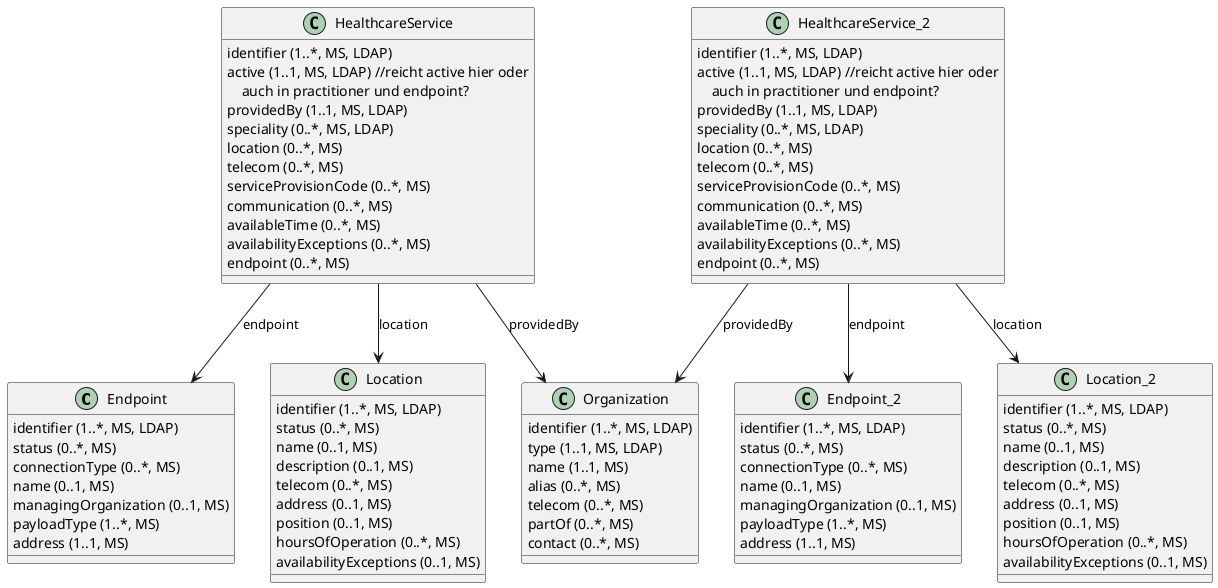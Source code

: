 @startuml
class Endpoint {
  {field} identifier (1..*, MS, LDAP)
  {field} status (0..*, MS)
  {field} connectionType (0..*, MS)
  {field} name (0..1, MS)
  {field} managingOrganization (0..1, MS)
  {field} payloadType (1..*, MS)
  {field} address (1..1, MS)
}
class Location {
  {field} identifier (1..*, MS, LDAP)
  {field} status (0..*, MS)
  {field} name (0..1, MS)
  {field} description (0..1, MS)
  {field} telecom (0..*, MS)
  {field} address (0..1, MS)
  {field} position (0..1, MS)
  {field} hoursOfOperation (0..*, MS)
  {field} availabilityExceptions (0..1, MS)
}
class HealthcareService {
  {field} identifier (1..*, MS, LDAP)
  {field} active (1..1, MS, LDAP) //reicht active hier oder\n    auch in practitioner und endpoint?
  {field} providedBy (1..1, MS, LDAP)
  {field} speciality (0..*, MS, LDAP)
  {field} location (0..*, MS)
  {field} telecom (0..*, MS)
  {field} serviceProvisionCode (0..*, MS)
  {field} communication (0..*, MS)
  '{field} appointmentRequired (0..1, MS)
  {field} availableTime (0..*, MS)
  {field} availabilityExceptions (0..*, MS)
  {field} endpoint (0..*, MS)
}
class Organization {
  {field} identifier (1..*, MS, LDAP)
  {field} type (1..1, MS, LDAP)
  {field} name (1..1, MS)
  {field} alias (0..*, MS)
  {field} telecom (0..*, MS)
  {field} partOf (0..*, MS)
  {field} contact (0..*, MS)
}

class HealthcareService_2 {
  {field} identifier (1..*, MS, LDAP)
  {field} active (1..1, MS, LDAP) //reicht active hier oder\n    auch in practitioner und endpoint?
  {field} providedBy (1..1, MS, LDAP)
  {field} speciality (0..*, MS, LDAP)
  {field} location (0..*, MS)
  {field} telecom (0..*, MS)
  {field} serviceProvisionCode (0..*, MS)
  {field} communication (0..*, MS)
  '{field} appointmentRequired (0..1, MS)
  {field} availableTime (0..*, MS)
  {field} availabilityExceptions (0..*, MS)
  {field} endpoint (0..*, MS)
}
class Endpoint_2 {
  {field} identifier (1..*, MS, LDAP)
  {field} status (0..*, MS)
  {field} connectionType (0..*, MS)
  {field} name (0..1, MS)
  {field} managingOrganization (0..1, MS)
  {field} payloadType (1..*, MS)
  {field} address (1..1, MS)
}
class Location_2 {
  {field} identifier (1..*, MS, LDAP)
  {field} status (0..*, MS)
  {field} name (0..1, MS)
  {field} description (0..1, MS)
  {field} telecom (0..*, MS)
  {field} address (0..1, MS)
  {field} position (0..1, MS)
  {field} hoursOfOperation (0..*, MS)
  {field} availabilityExceptions (0..1, MS)
}

HealthcareService --> Organization: providedBy
HealthcareService --> Endpoint: endpoint
HealthcareService --> Location: location
HealthcareService_2 --> Organization: providedBy
HealthcareService_2 --> Endpoint_2: endpoint
HealthcareService_2 --> Location_2:location

@enduml